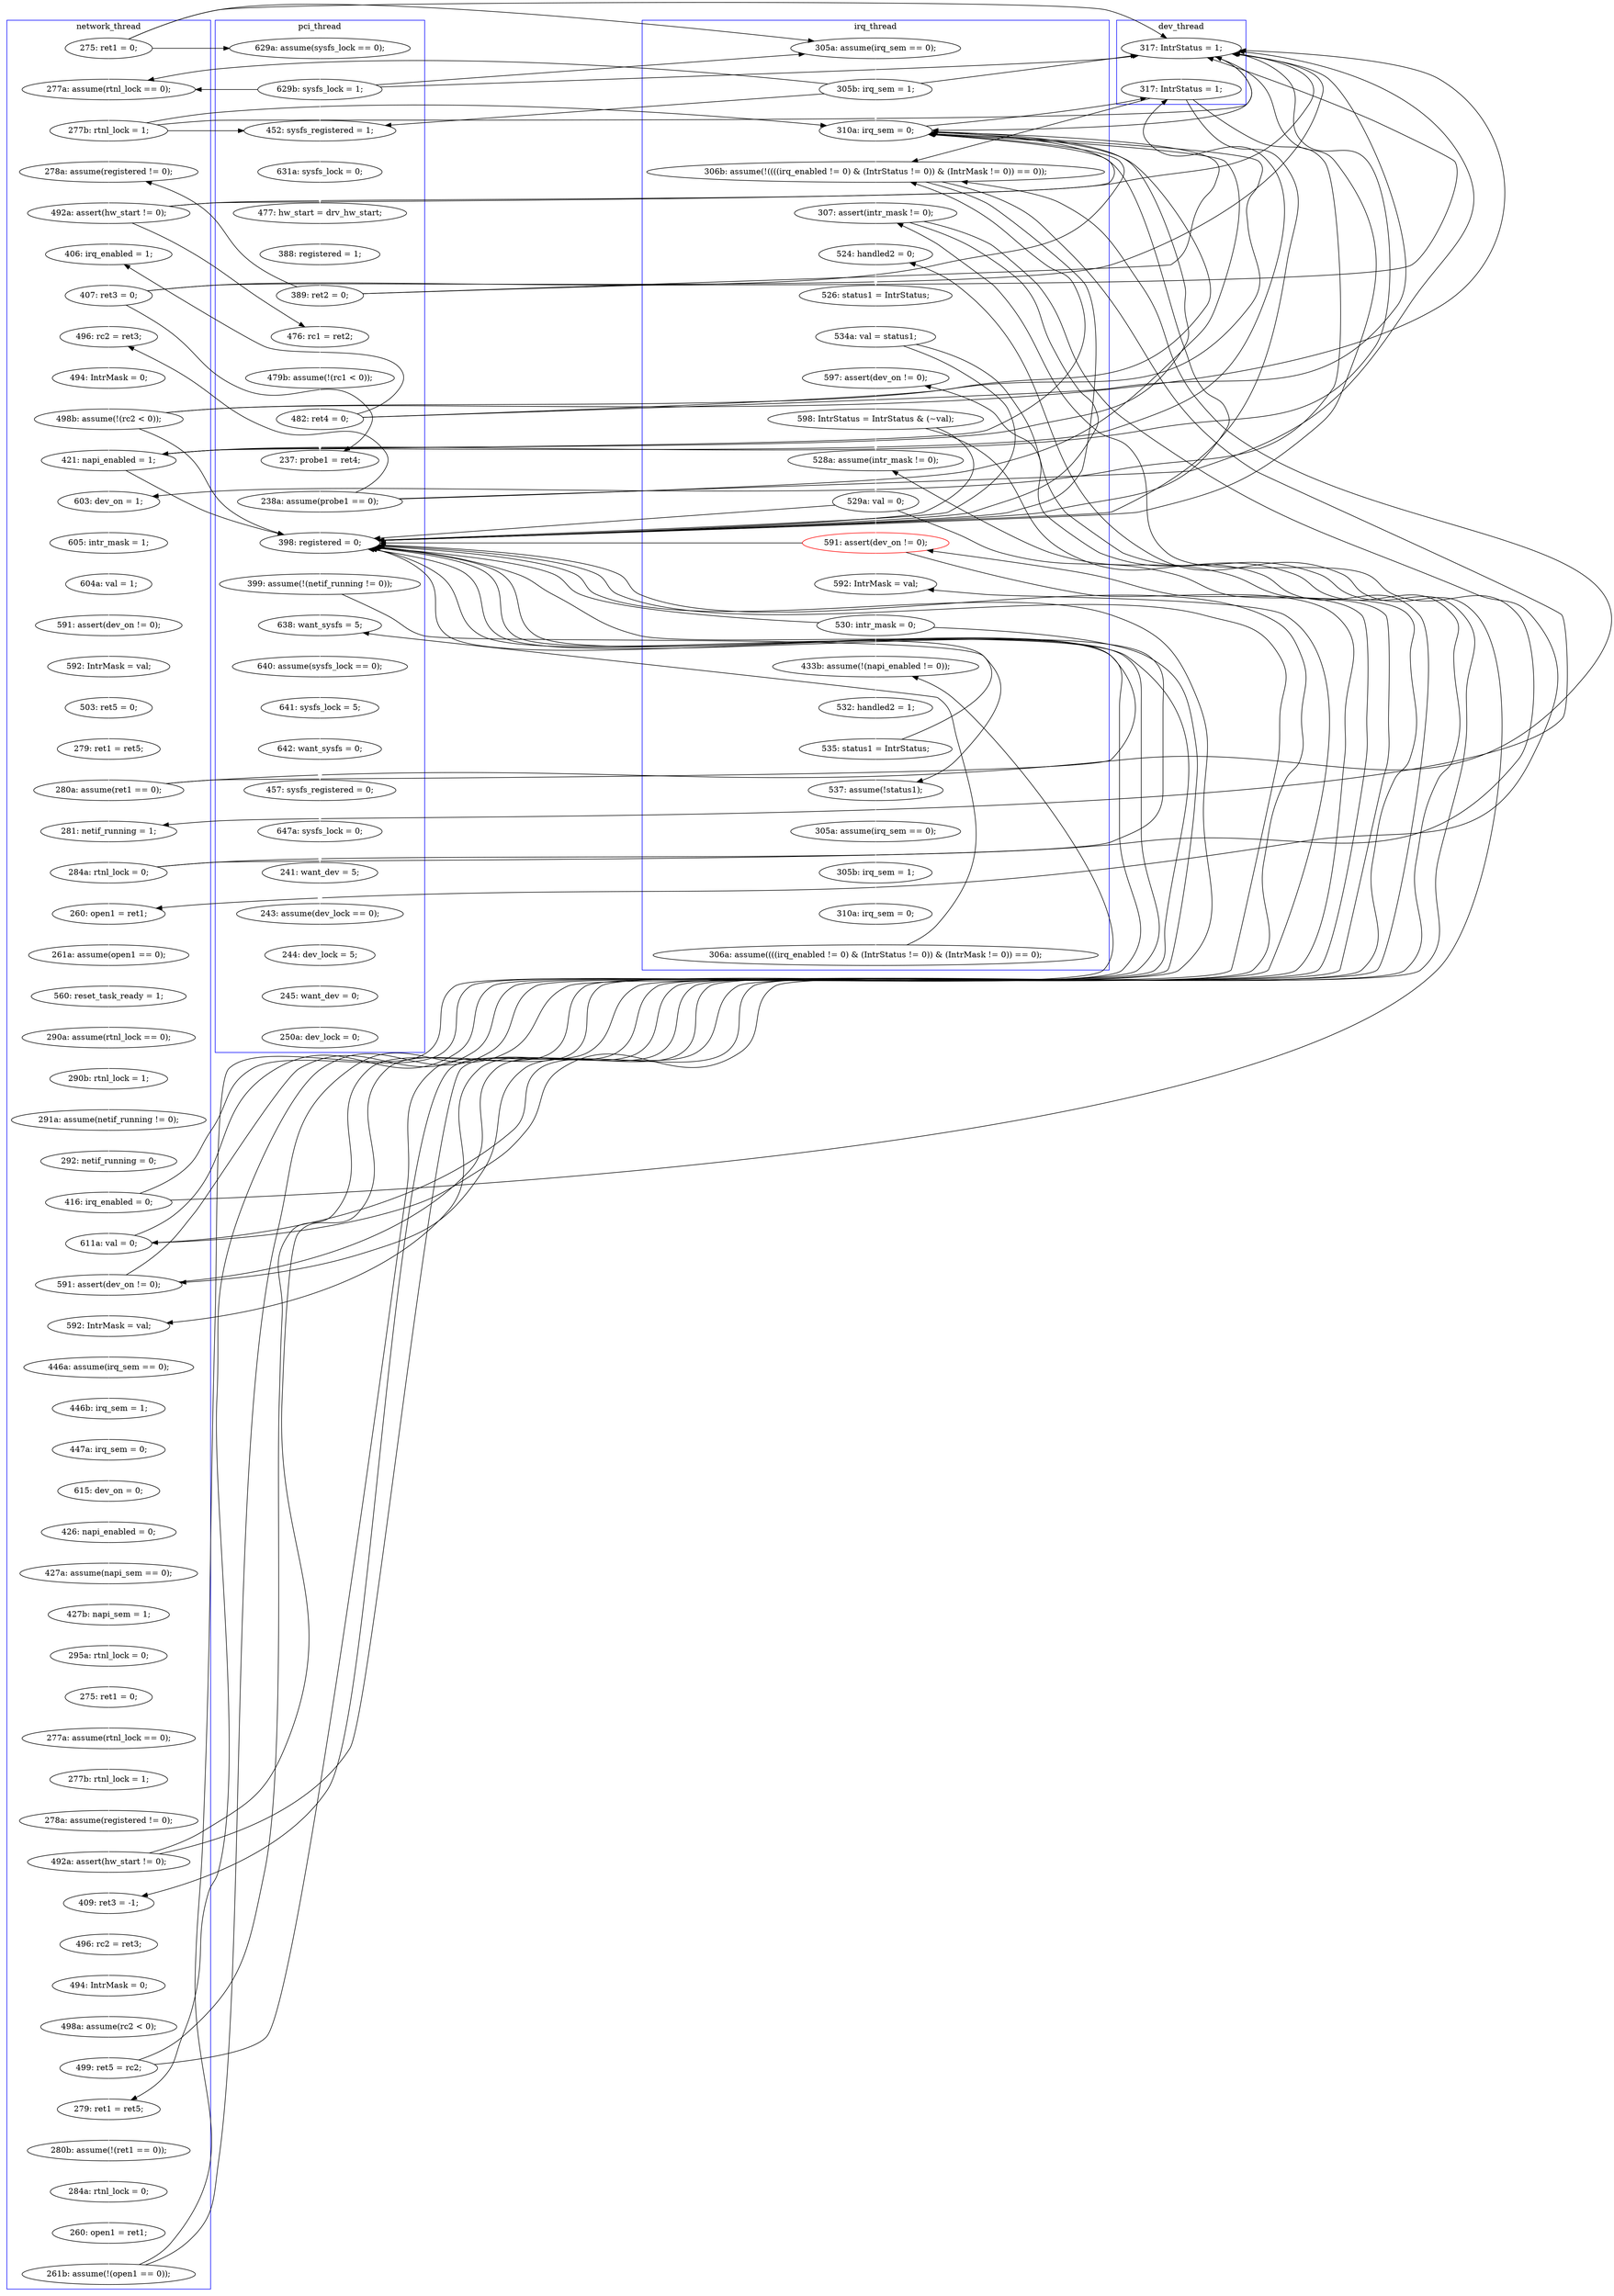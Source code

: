 digraph Counterexample {
	33 -> 98 [color = black, style = solid, constraint = false]
	101 -> 242 [color = black, style = solid, constraint = false]
	103 -> 108 [color = white, style = solid]
	121 -> 242 [color = black, style = solid, constraint = false]
	148 -> 158 [color = white, style = solid]
	123 -> 124 [color = black, style = solid, constraint = false]
	152 -> 156 [color = white, style = solid]
	73 -> 83 [color = white, style = solid]
	68 -> 73 [color = white, style = solid]
	61 -> 66 [color = white, style = solid]
	252 -> 254 [color = white, style = solid]
	84 -> 85 [color = black, style = solid, constraint = false]
	82 -> 98 [color = black, style = solid, constraint = false]
	101 -> 121 [color = white, style = solid]
	112 -> 113 [color = white, style = solid]
	243 -> 258 [color = white, style = solid]
	233 -> 234 [color = white, style = solid]
	120 -> 242 [color = black, style = solid, constraint = false]
	122 -> 123 [color = white, style = solid]
	110 -> 112 [color = white, style = solid]
	165 -> 242 [color = black, style = solid, constraint = false]
	258 -> 259 [color = white, style = solid]
	56 -> 58 [color = white, style = solid]
	103 -> 242 [color = black, style = solid, constraint = false]
	254 -> 258 [color = black, style = solid, constraint = false]
	113 -> 116 [color = white, style = solid]
	103 -> 106 [color = black, style = solid, constraint = false]
	210 -> 212 [color = white, style = solid]
	202 -> 214 [color = white, style = solid]
	103 -> 121 [color = black, style = solid, constraint = false]
	49 -> 101 [color = black, style = solid, constraint = false]
	137 -> 139 [color = white, style = solid]
	67 -> 68 [color = black, style = solid, constraint = false]
	136 -> 137 [color = white, style = solid]
	44 -> 45 [color = white, style = solid]
	139 -> 143 [color = white, style = solid]
	73 -> 98 [color = black, style = solid, constraint = false]
	73 -> 101 [color = black, style = solid, constraint = false]
	231 -> 233 [color = white, style = solid]
	81 -> 82 [color = white, style = solid]
	175 -> 177 [color = white, style = solid]
	67 -> 98 [color = black, style = solid, constraint = false]
	243 -> 246 [color = black, style = solid, constraint = false]
	82 -> 85 [color = white, style = solid]
	58 -> 61 [color = white, style = solid]
	220 -> 223 [color = white, style = solid]
	143 -> 148 [color = white, style = solid]
	156 -> 242 [color = black, style = solid, constraint = false]
	125 -> 128 [color = white, style = solid]
	88 -> 89 [color = black, style = solid, constraint = false]
	124 -> 150 [color = white, style = solid]
	217 -> 231 [color = white, style = solid]
	165 -> 168 [color = white, style = solid]
	46 -> 47 [color = white, style = solid]
	207 -> 208 [color = white, style = solid]
	158 -> 159 [color = black, style = solid, constraint = false]
	229 -> 231 [color = black, style = solid, constraint = false]
	158 -> 242 [color = black, style = solid, constraint = false]
	84 -> 98 [color = black, style = solid, constraint = false]
	73 -> 78 [color = black, style = solid, constraint = false]
	33 -> 46 [color = black, style = solid, constraint = false]
	212 -> 213 [color = white, style = solid]
	49 -> 98 [color = black, style = solid, constraint = false]
	88 -> 98 [color = black, style = solid, constraint = false]
	160 -> 166 [color = white, style = solid]
	47 -> 101 [color = white, style = solid]
	194 -> 196 [color = white, style = solid]
	208 -> 210 [color = white, style = solid]
	101 -> 103 [color = black, style = solid, constraint = false]
	273 -> 278 [color = white, style = solid]
	202 -> 207 [color = black, style = solid, constraint = false]
	123 -> 125 [color = white, style = solid]
	201 -> 202 [color = black, style = solid, constraint = false]
	123 -> 242 [color = black, style = solid, constraint = false]
	48 -> 49 [color = white, style = solid]
	201 -> 207 [color = white, style = solid]
	49 -> 56 [color = black, style = solid, constraint = false]
	109 -> 110 [color = white, style = solid]
	45 -> 48 [color = black, style = solid, constraint = false]
	156 -> 159 [color = white, style = solid]
	242 -> 243 [color = white, style = solid]
	223 -> 225 [color = white, style = solid]
	167 -> 242 [color = black, style = solid, constraint = false]
	108 -> 109 [color = white, style = solid]
	47 -> 98 [color = black, style = solid, constraint = false]
	82 -> 83 [color = black, style = solid, constraint = false]
	106 -> 242 [color = black, style = solid, constraint = false]
	67 -> 78 [color = white, style = solid]
	93 -> 242 [color = black, style = solid, constraint = false]
	193 -> 194 [color = white, style = solid]
	45 -> 46 [color = black, style = solid, constraint = false]
	213 -> 220 [color = white, style = solid]
	148 -> 150 [color = black, style = solid, constraint = false]
	128 -> 132 [color = white, style = solid]
	214 -> 217 [color = white, style = solid]
	213 -> 214 [color = black, style = solid, constraint = false]
	98 -> 242 [color = black, style = solid, constraint = false]
	93 -> 101 [color = black, style = solid, constraint = false]
	82 -> 101 [color = black, style = solid, constraint = false]
	101 -> 106 [color = black, style = solid, constraint = false]
	165 -> 166 [color = black, style = solid, constraint = false]
	172 -> 173 [color = white, style = solid]
	268 -> 273 [color = white, style = solid]
	159 -> 160 [color = white, style = solid]
	98 -> 101 [color = black, style = solid, constraint = false]
	213 -> 242 [color = black, style = solid, constraint = false]
	47 -> 56 [color = black, style = solid, constraint = false]
	278 -> 279 [color = white, style = solid]
	259 -> 260 [color = white, style = solid]
	85 -> 88 [color = white, style = solid]
	192 -> 193 [color = white, style = solid]
	280 -> 281 [color = white, style = solid]
	117 -> 120 [color = white, style = solid]
	84 -> 101 [color = black, style = solid, constraint = false]
	98 -> 103 [color = black, style = solid, constraint = false]
	158 -> 165 [color = white, style = solid]
	120 -> 122 [color = white, style = solid]
	67 -> 101 [color = black, style = solid, constraint = false]
	106 -> 108 [color = black, style = solid, constraint = false]
	181 -> 182 [color = white, style = solid]
	93 -> 98 [color = black, style = solid, constraint = false]
	148 -> 242 [color = black, style = solid, constraint = false]
	260 -> 261 [color = white, style = solid]
	88 -> 242 [color = white, style = solid]
	106 -> 121 [color = black, style = solid, constraint = false]
	83 -> 84 [color = white, style = solid]
	250 -> 251 [color = white, style = solid]
	168 -> 172 [color = white, style = solid]
	167 -> 168 [color = black, style = solid, constraint = false]
	234 -> 242 [color = black, style = solid, constraint = false]
	160 -> 242 [color = black, style = solid, constraint = false]
	160 -> 165 [color = black, style = solid, constraint = false]
	166 -> 167 [color = white, style = solid]
	45 -> 56 [color = white, style = solid]
	173 -> 175 [color = white, style = solid]
	66 -> 67 [color = white, style = solid]
	217 -> 220 [color = black, style = solid, constraint = false]
	177 -> 181 [color = white, style = solid]
	120 -> 121 [color = black, style = solid, constraint = false]
	202 -> 242 [color = black, style = solid, constraint = false]
	279 -> 280 [color = white, style = solid]
	88 -> 101 [color = black, style = solid, constraint = false]
	156 -> 158 [color = black, style = solid, constraint = false]
	217 -> 242 [color = black, style = solid, constraint = false]
	45 -> 98 [color = black, style = solid, constraint = false]
	183 -> 186 [color = white, style = solid]
	246 -> 250 [color = white, style = solid]
	226 -> 229 [color = white, style = solid]
	229 -> 242 [color = black, style = solid, constraint = false]
	234 -> 246 [color = white, style = solid]
	93 -> 103 [color = white, style = solid]
	124 -> 125 [color = black, style = solid, constraint = false]
	98 -> 106 [color = white, style = solid]
	49 -> 68 [color = white, style = solid]
	121 -> 122 [color = black, style = solid, constraint = false]
	124 -> 242 [color = black, style = solid, constraint = false]
	121 -> 124 [color = white, style = solid]
	89 -> 91 [color = white, style = solid]
	281 -> 282 [color = white, style = solid]
	132 -> 136 [color = white, style = solid]
	182 -> 183 [color = white, style = solid]
	150 -> 152 [color = white, style = solid]
	78 -> 81 [color = white, style = solid]
	201 -> 242 [color = black, style = solid, constraint = false]
	251 -> 252 [color = white, style = solid]
	91 -> 93 [color = white, style = solid]
	225 -> 226 [color = white, style = solid]
	47 -> 48 [color = black, style = solid, constraint = false]
	261 -> 268 [color = white, style = solid]
	33 -> 44 [color = black, style = solid, constraint = false]
	84 -> 89 [color = white, style = solid]
	33 -> 48 [color = white, style = solid]
	116 -> 117 [color = white, style = solid]
	186 -> 192 [color = white, style = solid]
	196 -> 201 [color = white, style = solid]
	167 -> 202 [color = white, style = solid]
	subgraph cluster7 {
		label = dev_thread
		color = blue
		98  [label = "317: IntrStatus = 1;"]
		106  [label = "317: IntrStatus = 1;"]
	}
	subgraph cluster2 {
		label = network_thread
		color = blue
		123  [label = "284a: rtnl_lock = 0;"]
		220  [label = "279: ret1 = ret5;"]
		192  [label = "275: ret1 = 0;"]
		128  [label = "261a: assume(open1 == 0);"]
		108  [label = "603: dev_on = 1;"]
		186  [label = "295a: rtnl_lock = 0;"]
		225  [label = "284a: rtnl_lock = 0;"]
		172  [label = "446a: assume(irq_sem == 0);"]
		207  [label = "409: ret3 = -1;"]
		120  [label = "280a: assume(ret1 == 0);"]
		73  [label = "492a: assert(hw_start != 0);"]
		148  [label = "416: irq_enabled = 0;"]
		83  [label = "406: irq_enabled = 1;"]
		132  [label = "560: reset_task_ready = 1;"]
		136  [label = "290a: assume(rtnl_lock == 0);"]
		208  [label = "496: rc2 = ret3;"]
		84  [label = "407: ret3 = 0;"]
		113  [label = "592: IntrMask = val;"]
		103  [label = "421: napi_enabled = 1;"]
		48  [label = "277a: assume(rtnl_lock == 0);"]
		116  [label = "503: ret5 = 0;"]
		89  [label = "496: rc2 = ret3;"]
		175  [label = "447a: irq_sem = 0;"]
		226  [label = "260: open1 = ret1;"]
		223  [label = "280b: assume(!(ret1 == 0));"]
		112  [label = "591: assert(dev_on != 0);"]
		183  [label = "427b: napi_sem = 1;"]
		193  [label = "277a: assume(rtnl_lock == 0);"]
		165  [label = "591: assert(dev_on != 0);"]
		139  [label = "291a: assume(netif_running != 0);"]
		196  [label = "278a: assume(registered != 0);"]
		68  [label = "278a: assume(registered != 0);"]
		143  [label = "292: netif_running = 0;"]
		125  [label = "260: open1 = ret1;"]
		33  [label = "275: ret1 = 0;"]
		212  [label = "498a: assume(rc2 < 0);"]
		181  [label = "426: napi_enabled = 0;"]
		201  [label = "492a: assert(hw_start != 0);"]
		194  [label = "277b: rtnl_lock = 1;"]
		168  [label = "592: IntrMask = val;"]
		93  [label = "498b: assume(!(rc2 < 0));"]
		173  [label = "446b: irq_sem = 1;"]
		110  [label = "604a: val = 1;"]
		210  [label = "494: IntrMask = 0;"]
		177  [label = "615: dev_on = 0;"]
		229  [label = "261b: assume(!(open1 == 0));"]
		137  [label = "290b: rtnl_lock = 1;"]
		182  [label = "427a: assume(napi_sem == 0);"]
		49  [label = "277b: rtnl_lock = 1;"]
		91  [label = "494: IntrMask = 0;"]
		117  [label = "279: ret1 = ret5;"]
		122  [label = "281: netif_running = 1;"]
		158  [label = "611a: val = 0;"]
		213  [label = "499: ret5 = rc2;"]
		109  [label = "605: intr_mask = 1;"]
	}
	subgraph cluster3 {
		label = irq_thread
		color = blue
		233  [label = "532: handled2 = 1;"]
		166  [label = "528a: assume(intr_mask != 0);"]
		121  [label = "306b: assume(!((((irq_enabled != 0) & (IntrStatus != 0)) & (IntrMask != 0)) == 0));"]
		214  [label = "592: IntrMask = val;"]
		254  [label = "306a: assume((((irq_enabled != 0) & (IntrStatus != 0)) & (IntrMask != 0)) == 0);"]
		246  [label = "537: assume(!status1);"]
		251  [label = "305b: irq_sem = 1;"]
		252  [label = "310a: irq_sem = 0;"]
		234  [label = "535: status1 = IntrStatus;"]
		250  [label = "305a: assume(irq_sem == 0);"]
		231  [label = "433b: assume(!(napi_enabled != 0));"]
		202  [label = "591: assert(dev_on != 0);", color = red]
		159  [label = "597: assert(dev_on != 0);"]
		160  [label = "598: IntrStatus = IntrStatus & (~val);"]
		47  [label = "305b: irq_sem = 1;"]
		217  [label = "530: intr_mask = 0;"]
		152  [label = "526: status1 = IntrStatus;"]
		150  [label = "524: handled2 = 0;"]
		167  [label = "529a: val = 0;"]
		46  [label = "305a: assume(irq_sem == 0);"]
		124  [label = "307: assert(intr_mask != 0);"]
		156  [label = "534a: val = status1;"]
		101  [label = "310a: irq_sem = 0;"]
	}
	subgraph cluster1 {
		label = pci_thread
		color = blue
		273  [label = "647a: sysfs_lock = 0;"]
		58  [label = "631a: sysfs_lock = 0;"]
		88  [label = "238a: assume(probe1 == 0);"]
		268  [label = "457: sysfs_registered = 0;"]
		243  [label = "399: assume(!(netif_running != 0));"]
		278  [label = "241: want_dev = 5;"]
		260  [label = "641: sysfs_lock = 5;"]
		261  [label = "642: want_sysfs = 0;"]
		282  [label = "250a: dev_lock = 0;"]
		78  [label = "476: rc1 = ret2;"]
		259  [label = "640: assume(sysfs_lock == 0);"]
		280  [label = "244: dev_lock = 5;"]
		66  [label = "388: registered = 1;"]
		258  [label = "638: want_sysfs = 5;"]
		56  [label = "452: sysfs_registered = 1;"]
		82  [label = "482: ret4 = 0;"]
		61  [label = "477: hw_start = drv_hw_start;"]
		281  [label = "245: want_dev = 0;"]
		242  [label = "398: registered = 0;"]
		45  [label = "629b: sysfs_lock = 1;"]
		44  [label = "629a: assume(sysfs_lock == 0);"]
		67  [label = "389: ret2 = 0;"]
		85  [label = "237: probe1 = ret4;"]
		279  [label = "243: assume(dev_lock == 0);"]
		81  [label = "479b: assume(!(rc1 < 0));"]
	}
}